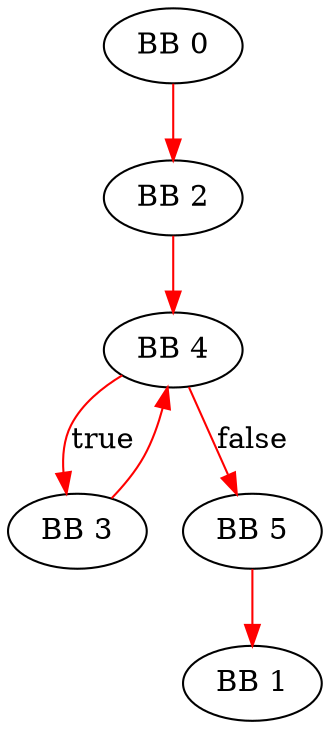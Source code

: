 Digraph G{
0 [label="BB 0" shape=ellipse]
0 -> 2 [color=red label=""]
2 [label="BB 2" shape=ellipse]
2 -> 4 [color=red label=""]
3 [label="BB 3" shape=ellipse]
3 -> 4 [color=red label=""]
4 [label="BB 4" shape=ellipse]
4 -> 3 [color=red label="true"]
4 -> 5 [color=red label="false"]
5 [label="BB 5" shape=ellipse]
5 -> 1 [color=red label=""]
1 [label="BB 1" shape=ellipse]
}
